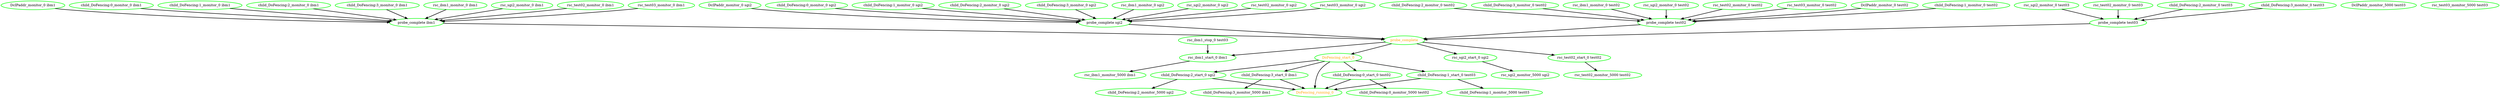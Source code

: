  digraph "g" {
"DcIPaddr_monitor_0 ibm1" -> "probe_complete ibm1" [ style = bold]
"DcIPaddr_monitor_0 ibm1" [ style=bold color="green" fontcolor="black" ]
"DcIPaddr_monitor_0 sgi2" -> "probe_complete sgi2" [ style = bold]
"DcIPaddr_monitor_0 sgi2" [ style=bold color="green" fontcolor="black" ]
"DcIPaddr_monitor_0 test02" -> "probe_complete test02" [ style = bold]
"DcIPaddr_monitor_0 test02" [ style=bold color="green" fontcolor="black" ]
"DcIPaddr_monitor_5000 test03" [ style=bold color="green" fontcolor="black" ]
"DoFencing_running_0" [ style=bold color="green" fontcolor="orange" ]
"DoFencing_start_0" -> "DoFencing_running_0" [ style = bold]
"DoFencing_start_0" -> "child_DoFencing:0_start_0 test02" [ style = bold]
"DoFencing_start_0" -> "child_DoFencing:1_start_0 test03" [ style = bold]
"DoFencing_start_0" -> "child_DoFencing:2_start_0 sgi2" [ style = bold]
"DoFencing_start_0" -> "child_DoFencing:3_start_0 ibm1" [ style = bold]
"DoFencing_start_0" [ style=bold color="green" fontcolor="orange" ]
"child_DoFencing:0_monitor_0 ibm1" -> "probe_complete ibm1" [ style = bold]
"child_DoFencing:0_monitor_0 ibm1" [ style=bold color="green" fontcolor="black" ]
"child_DoFencing:0_monitor_0 sgi2" -> "probe_complete sgi2" [ style = bold]
"child_DoFencing:0_monitor_0 sgi2" [ style=bold color="green" fontcolor="black" ]
"child_DoFencing:0_monitor_5000 test02" [ style=bold color="green" fontcolor="black" ]
"child_DoFencing:0_start_0 test02" -> "DoFencing_running_0" [ style = bold]
"child_DoFencing:0_start_0 test02" -> "child_DoFencing:0_monitor_5000 test02" [ style = bold]
"child_DoFencing:0_start_0 test02" [ style=bold color="green" fontcolor="black" ]
"child_DoFencing:1_monitor_0 ibm1" -> "probe_complete ibm1" [ style = bold]
"child_DoFencing:1_monitor_0 ibm1" [ style=bold color="green" fontcolor="black" ]
"child_DoFencing:1_monitor_0 sgi2" -> "probe_complete sgi2" [ style = bold]
"child_DoFencing:1_monitor_0 sgi2" [ style=bold color="green" fontcolor="black" ]
"child_DoFencing:1_monitor_0 test02" -> "probe_complete test02" [ style = bold]
"child_DoFencing:1_monitor_0 test02" [ style=bold color="green" fontcolor="black" ]
"child_DoFencing:1_monitor_5000 test03" [ style=bold color="green" fontcolor="black" ]
"child_DoFencing:1_start_0 test03" -> "DoFencing_running_0" [ style = bold]
"child_DoFencing:1_start_0 test03" -> "child_DoFencing:1_monitor_5000 test03" [ style = bold]
"child_DoFencing:1_start_0 test03" [ style=bold color="green" fontcolor="black" ]
"child_DoFencing:2_monitor_0 ibm1" -> "probe_complete ibm1" [ style = bold]
"child_DoFencing:2_monitor_0 ibm1" [ style=bold color="green" fontcolor="black" ]
"child_DoFencing:2_monitor_0 sgi2" -> "probe_complete sgi2" [ style = bold]
"child_DoFencing:2_monitor_0 sgi2" [ style=bold color="green" fontcolor="black" ]
"child_DoFencing:2_monitor_0 test02" -> "probe_complete test02" [ style = bold]
"child_DoFencing:2_monitor_0 test02" [ style=bold color="green" fontcolor="black" ]
"child_DoFencing:2_monitor_0 test03" -> "probe_complete test03" [ style = bold]
"child_DoFencing:2_monitor_0 test03" [ style=bold color="green" fontcolor="black" ]
"child_DoFencing:2_monitor_5000 sgi2" [ style=bold color="green" fontcolor="black" ]
"child_DoFencing:2_start_0 sgi2" -> "DoFencing_running_0" [ style = bold]
"child_DoFencing:2_start_0 sgi2" -> "child_DoFencing:2_monitor_5000 sgi2" [ style = bold]
"child_DoFencing:2_start_0 sgi2" [ style=bold color="green" fontcolor="black" ]
"child_DoFencing:3_monitor_0 ibm1" -> "probe_complete ibm1" [ style = bold]
"child_DoFencing:3_monitor_0 ibm1" [ style=bold color="green" fontcolor="black" ]
"child_DoFencing:3_monitor_0 sgi2" -> "probe_complete sgi2" [ style = bold]
"child_DoFencing:3_monitor_0 sgi2" [ style=bold color="green" fontcolor="black" ]
"child_DoFencing:3_monitor_0 test02" -> "probe_complete test02" [ style = bold]
"child_DoFencing:3_monitor_0 test02" [ style=bold color="green" fontcolor="black" ]
"child_DoFencing:3_monitor_0 test03" -> "probe_complete test03" [ style = bold]
"child_DoFencing:3_monitor_0 test03" [ style=bold color="green" fontcolor="black" ]
"child_DoFencing:3_monitor_5000 ibm1" [ style=bold color="green" fontcolor="black" ]
"child_DoFencing:3_start_0 ibm1" -> "DoFencing_running_0" [ style = bold]
"child_DoFencing:3_start_0 ibm1" -> "child_DoFencing:3_monitor_5000 ibm1" [ style = bold]
"child_DoFencing:3_start_0 ibm1" [ style=bold color="green" fontcolor="black" ]
"probe_complete ibm1" -> "probe_complete" [ style = bold]
"probe_complete ibm1" [ style=bold color="green" fontcolor="black" ]
"probe_complete sgi2" -> "probe_complete" [ style = bold]
"probe_complete sgi2" [ style=bold color="green" fontcolor="black" ]
"probe_complete test02" -> "probe_complete" [ style = bold]
"probe_complete test02" [ style=bold color="green" fontcolor="black" ]
"probe_complete test03" -> "probe_complete" [ style = bold]
"probe_complete test03" [ style=bold color="green" fontcolor="black" ]
"probe_complete" -> "DoFencing_start_0" [ style = bold]
"probe_complete" -> "rsc_ibm1_start_0 ibm1" [ style = bold]
"probe_complete" -> "rsc_sgi2_start_0 sgi2" [ style = bold]
"probe_complete" -> "rsc_test02_start_0 test02" [ style = bold]
"probe_complete" [ style=bold color="green" fontcolor="orange" ]
"rsc_ibm1_monitor_0 ibm1" -> "probe_complete ibm1" [ style = bold]
"rsc_ibm1_monitor_0 ibm1" [ style=bold color="green" fontcolor="black" ]
"rsc_ibm1_monitor_0 sgi2" -> "probe_complete sgi2" [ style = bold]
"rsc_ibm1_monitor_0 sgi2" [ style=bold color="green" fontcolor="black" ]
"rsc_ibm1_monitor_0 test02" -> "probe_complete test02" [ style = bold]
"rsc_ibm1_monitor_0 test02" [ style=bold color="green" fontcolor="black" ]
"rsc_ibm1_monitor_5000 ibm1" [ style=bold color="green" fontcolor="black" ]
"rsc_ibm1_start_0 ibm1" -> "rsc_ibm1_monitor_5000 ibm1" [ style = bold]
"rsc_ibm1_start_0 ibm1" [ style=bold color="green" fontcolor="black" ]
"rsc_ibm1_stop_0 test03" -> "rsc_ibm1_start_0 ibm1" [ style = bold]
"rsc_ibm1_stop_0 test03" [ style=bold color="green" fontcolor="black" ]
"rsc_sgi2_monitor_0 ibm1" -> "probe_complete ibm1" [ style = bold]
"rsc_sgi2_monitor_0 ibm1" [ style=bold color="green" fontcolor="black" ]
"rsc_sgi2_monitor_0 sgi2" -> "probe_complete sgi2" [ style = bold]
"rsc_sgi2_monitor_0 sgi2" [ style=bold color="green" fontcolor="black" ]
"rsc_sgi2_monitor_0 test02" -> "probe_complete test02" [ style = bold]
"rsc_sgi2_monitor_0 test02" [ style=bold color="green" fontcolor="black" ]
"rsc_sgi2_monitor_0 test03" -> "probe_complete test03" [ style = bold]
"rsc_sgi2_monitor_0 test03" [ style=bold color="green" fontcolor="black" ]
"rsc_sgi2_monitor_5000 sgi2" [ style=bold color="green" fontcolor="black" ]
"rsc_sgi2_start_0 sgi2" -> "rsc_sgi2_monitor_5000 sgi2" [ style = bold]
"rsc_sgi2_start_0 sgi2" [ style=bold color="green" fontcolor="black" ]
"rsc_test02_monitor_0 ibm1" -> "probe_complete ibm1" [ style = bold]
"rsc_test02_monitor_0 ibm1" [ style=bold color="green" fontcolor="black" ]
"rsc_test02_monitor_0 sgi2" -> "probe_complete sgi2" [ style = bold]
"rsc_test02_monitor_0 sgi2" [ style=bold color="green" fontcolor="black" ]
"rsc_test02_monitor_0 test02" -> "probe_complete test02" [ style = bold]
"rsc_test02_monitor_0 test02" [ style=bold color="green" fontcolor="black" ]
"rsc_test02_monitor_0 test03" -> "probe_complete test03" [ style = bold]
"rsc_test02_monitor_0 test03" [ style=bold color="green" fontcolor="black" ]
"rsc_test02_monitor_5000 test02" [ style=bold color="green" fontcolor="black" ]
"rsc_test02_start_0 test02" -> "rsc_test02_monitor_5000 test02" [ style = bold]
"rsc_test02_start_0 test02" [ style=bold color="green" fontcolor="black" ]
"rsc_test03_monitor_0 ibm1" -> "probe_complete ibm1" [ style = bold]
"rsc_test03_monitor_0 ibm1" [ style=bold color="green" fontcolor="black" ]
"rsc_test03_monitor_0 sgi2" -> "probe_complete sgi2" [ style = bold]
"rsc_test03_monitor_0 sgi2" [ style=bold color="green" fontcolor="black" ]
"rsc_test03_monitor_0 test02" -> "probe_complete test02" [ style = bold]
"rsc_test03_monitor_0 test02" [ style=bold color="green" fontcolor="black" ]
"rsc_test03_monitor_5000 test03" [ style=bold color="green" fontcolor="black" ]
}
